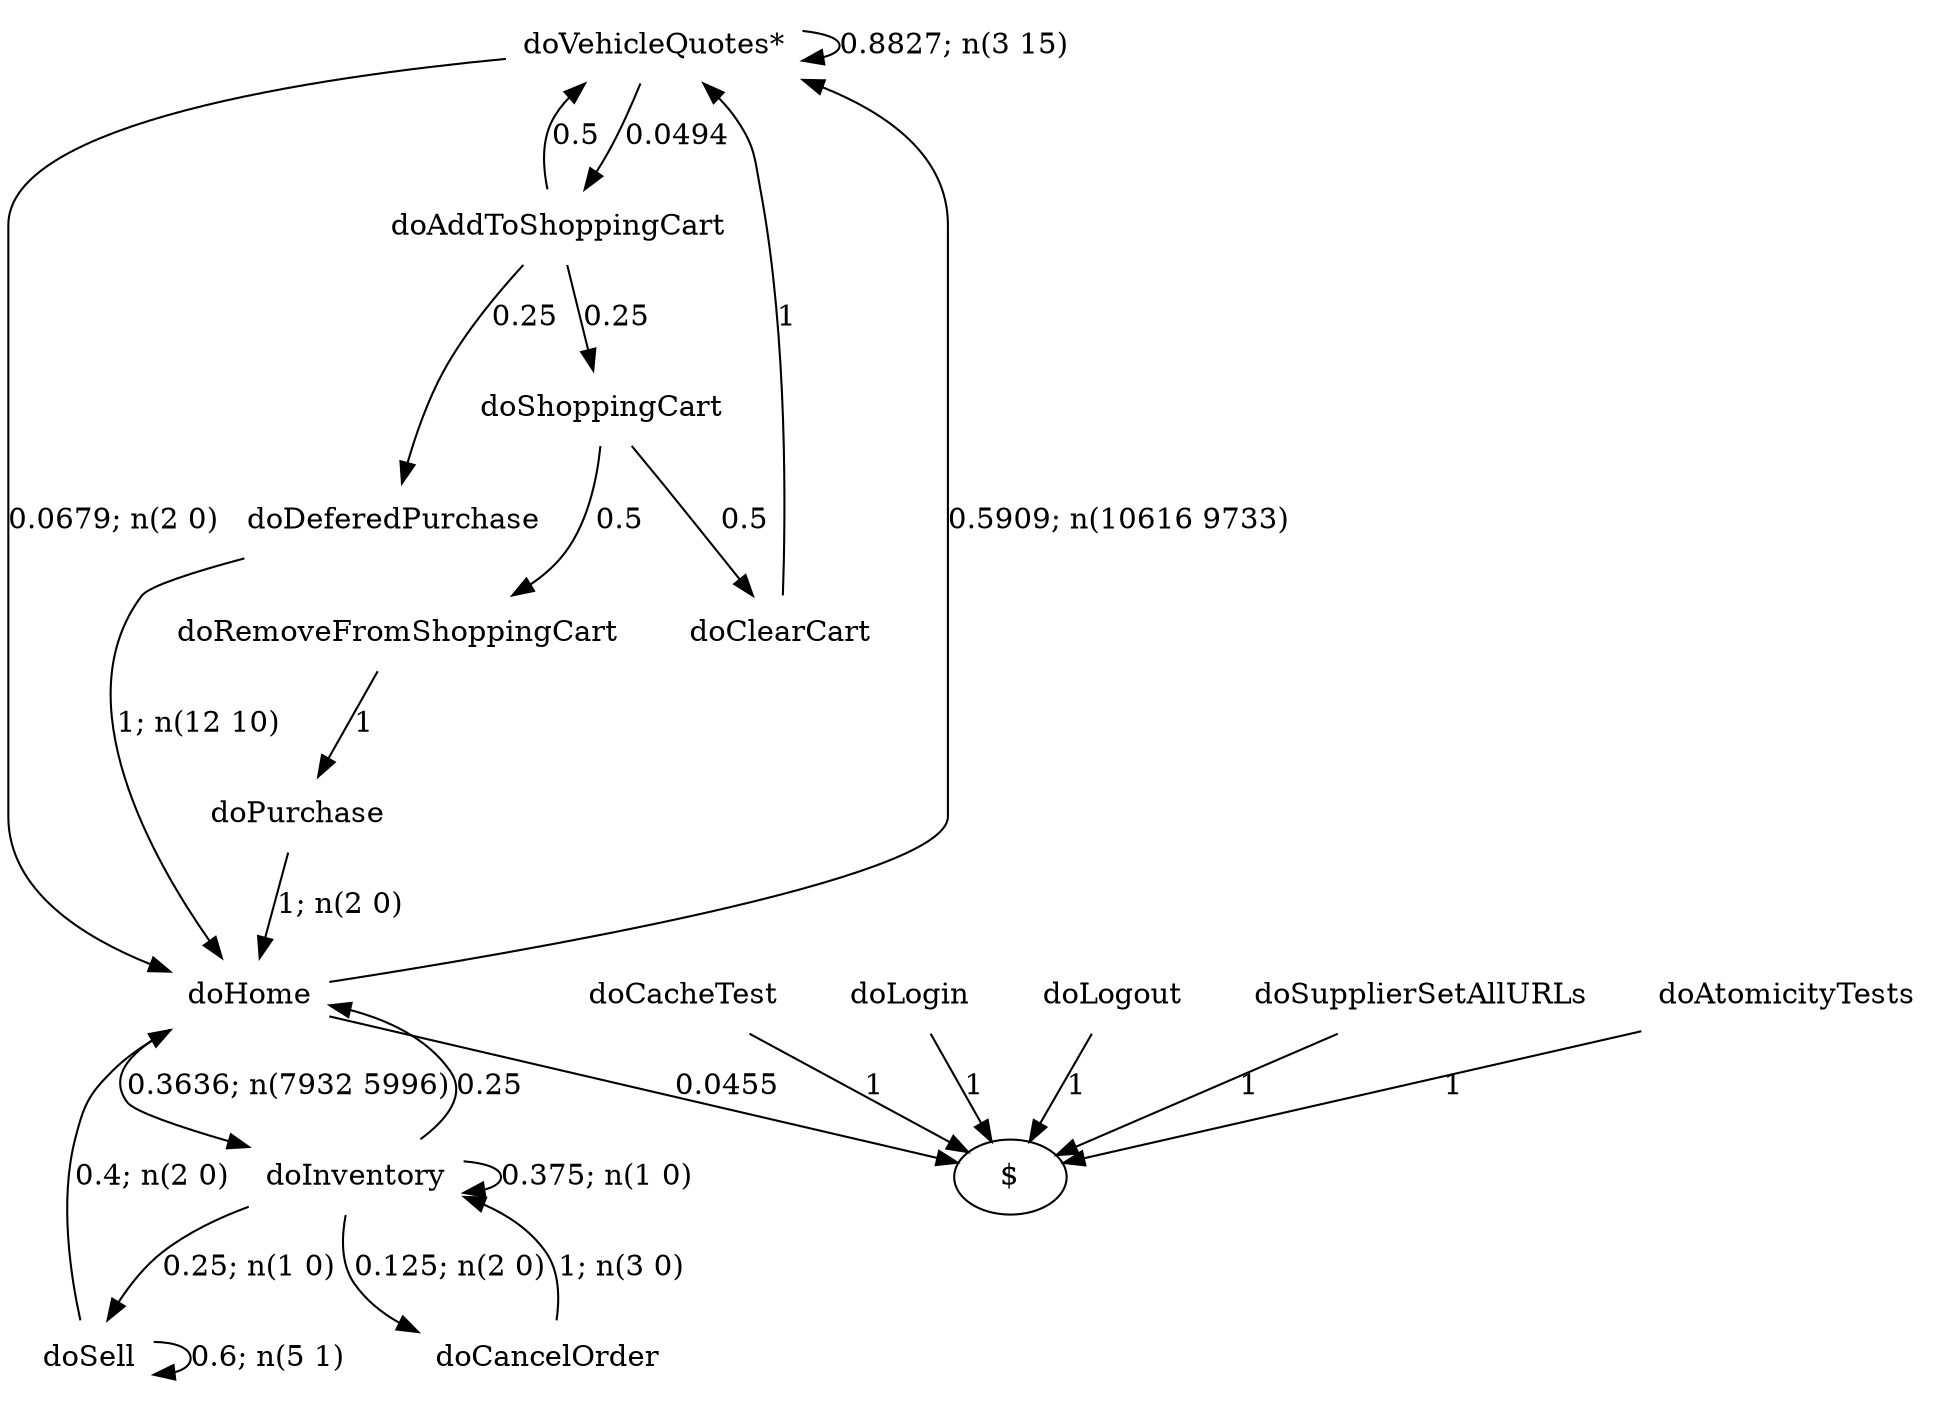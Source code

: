 digraph G {"doVehicleQuotes*" [label="doVehicleQuotes*",shape=none];"doSupplierSetAllURLs" [label="doSupplierSetAllURLs",shape=none];"doAtomicityTests" [label="doAtomicityTests",shape=none];"doCacheTest" [label="doCacheTest",shape=none];"doLogin" [label="doLogin",shape=none];"doAddToShoppingCart" [label="doAddToShoppingCart",shape=none];"doDeferedPurchase" [label="doDeferedPurchase",shape=none];"doHome" [label="doHome",shape=none];"doShoppingCart" [label="doShoppingCart",shape=none];"doClearCart" [label="doClearCart",shape=none];"doPurchase" [label="doPurchase",shape=none];"doInventory" [label="doInventory",shape=none];"doSell" [label="doSell",shape=none];"doLogout" [label="doLogout",shape=none];"doCancelOrder" [label="doCancelOrder",shape=none];"doRemoveFromShoppingCart" [label="doRemoveFromShoppingCart",shape=none];"doVehicleQuotes*"->"doVehicleQuotes*" [style=solid,label="0.8827; n(3 15)"];"doVehicleQuotes*"->"doAddToShoppingCart" [style=solid,label="0.0494"];"doVehicleQuotes*"->"doHome" [style=solid,label="0.0679; n(2 0)"];"doSupplierSetAllURLs"->"$" [style=solid,label="1"];"doAtomicityTests"->"$" [style=solid,label="1"];"doCacheTest"->"$" [style=solid,label="1"];"doLogin"->"$" [style=solid,label="1"];"doAddToShoppingCart"->"doVehicleQuotes*" [style=solid,label="0.5"];"doAddToShoppingCart"->"doDeferedPurchase" [style=solid,label="0.25"];"doAddToShoppingCart"->"doShoppingCart" [style=solid,label="0.25"];"doDeferedPurchase"->"doHome" [style=solid,label="1; n(12 10)"];"doHome"->"doVehicleQuotes*" [style=solid,label="0.5909; n(10616 9733)"];"doHome"->"doInventory" [style=solid,label="0.3636; n(7932 5996)"];"doHome"->"$" [style=solid,label="0.0455"];"doShoppingCart"->"doClearCart" [style=solid,label="0.5"];"doShoppingCart"->"doRemoveFromShoppingCart" [style=solid,label="0.5"];"doClearCart"->"doVehicleQuotes*" [style=solid,label="1"];"doPurchase"->"doHome" [style=solid,label="1; n(2 0)"];"doInventory"->"doHome" [style=solid,label="0.25"];"doInventory"->"doInventory" [style=solid,label="0.375; n(1 0)"];"doInventory"->"doSell" [style=solid,label="0.25; n(1 0)"];"doInventory"->"doCancelOrder" [style=solid,label="0.125; n(2 0)"];"doSell"->"doHome" [style=solid,label="0.4; n(2 0)"];"doSell"->"doSell" [style=solid,label="0.6; n(5 1)"];"doLogout"->"$" [style=solid,label="1"];"doCancelOrder"->"doInventory" [style=solid,label="1; n(3 0)"];"doRemoveFromShoppingCart"->"doPurchase" [style=solid,label="1"];}